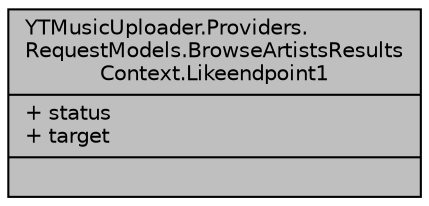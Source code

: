 digraph "YTMusicUploader.Providers.RequestModels.BrowseArtistsResultsContext.Likeendpoint1"
{
 // LATEX_PDF_SIZE
  edge [fontname="Helvetica",fontsize="10",labelfontname="Helvetica",labelfontsize="10"];
  node [fontname="Helvetica",fontsize="10",shape=record];
  Node1 [label="{YTMusicUploader.Providers.\lRequestModels.BrowseArtistsResults\lContext.Likeendpoint1\n|+ status\l+ target\l|}",height=0.2,width=0.4,color="black", fillcolor="grey75", style="filled", fontcolor="black",tooltip=" "];
}
